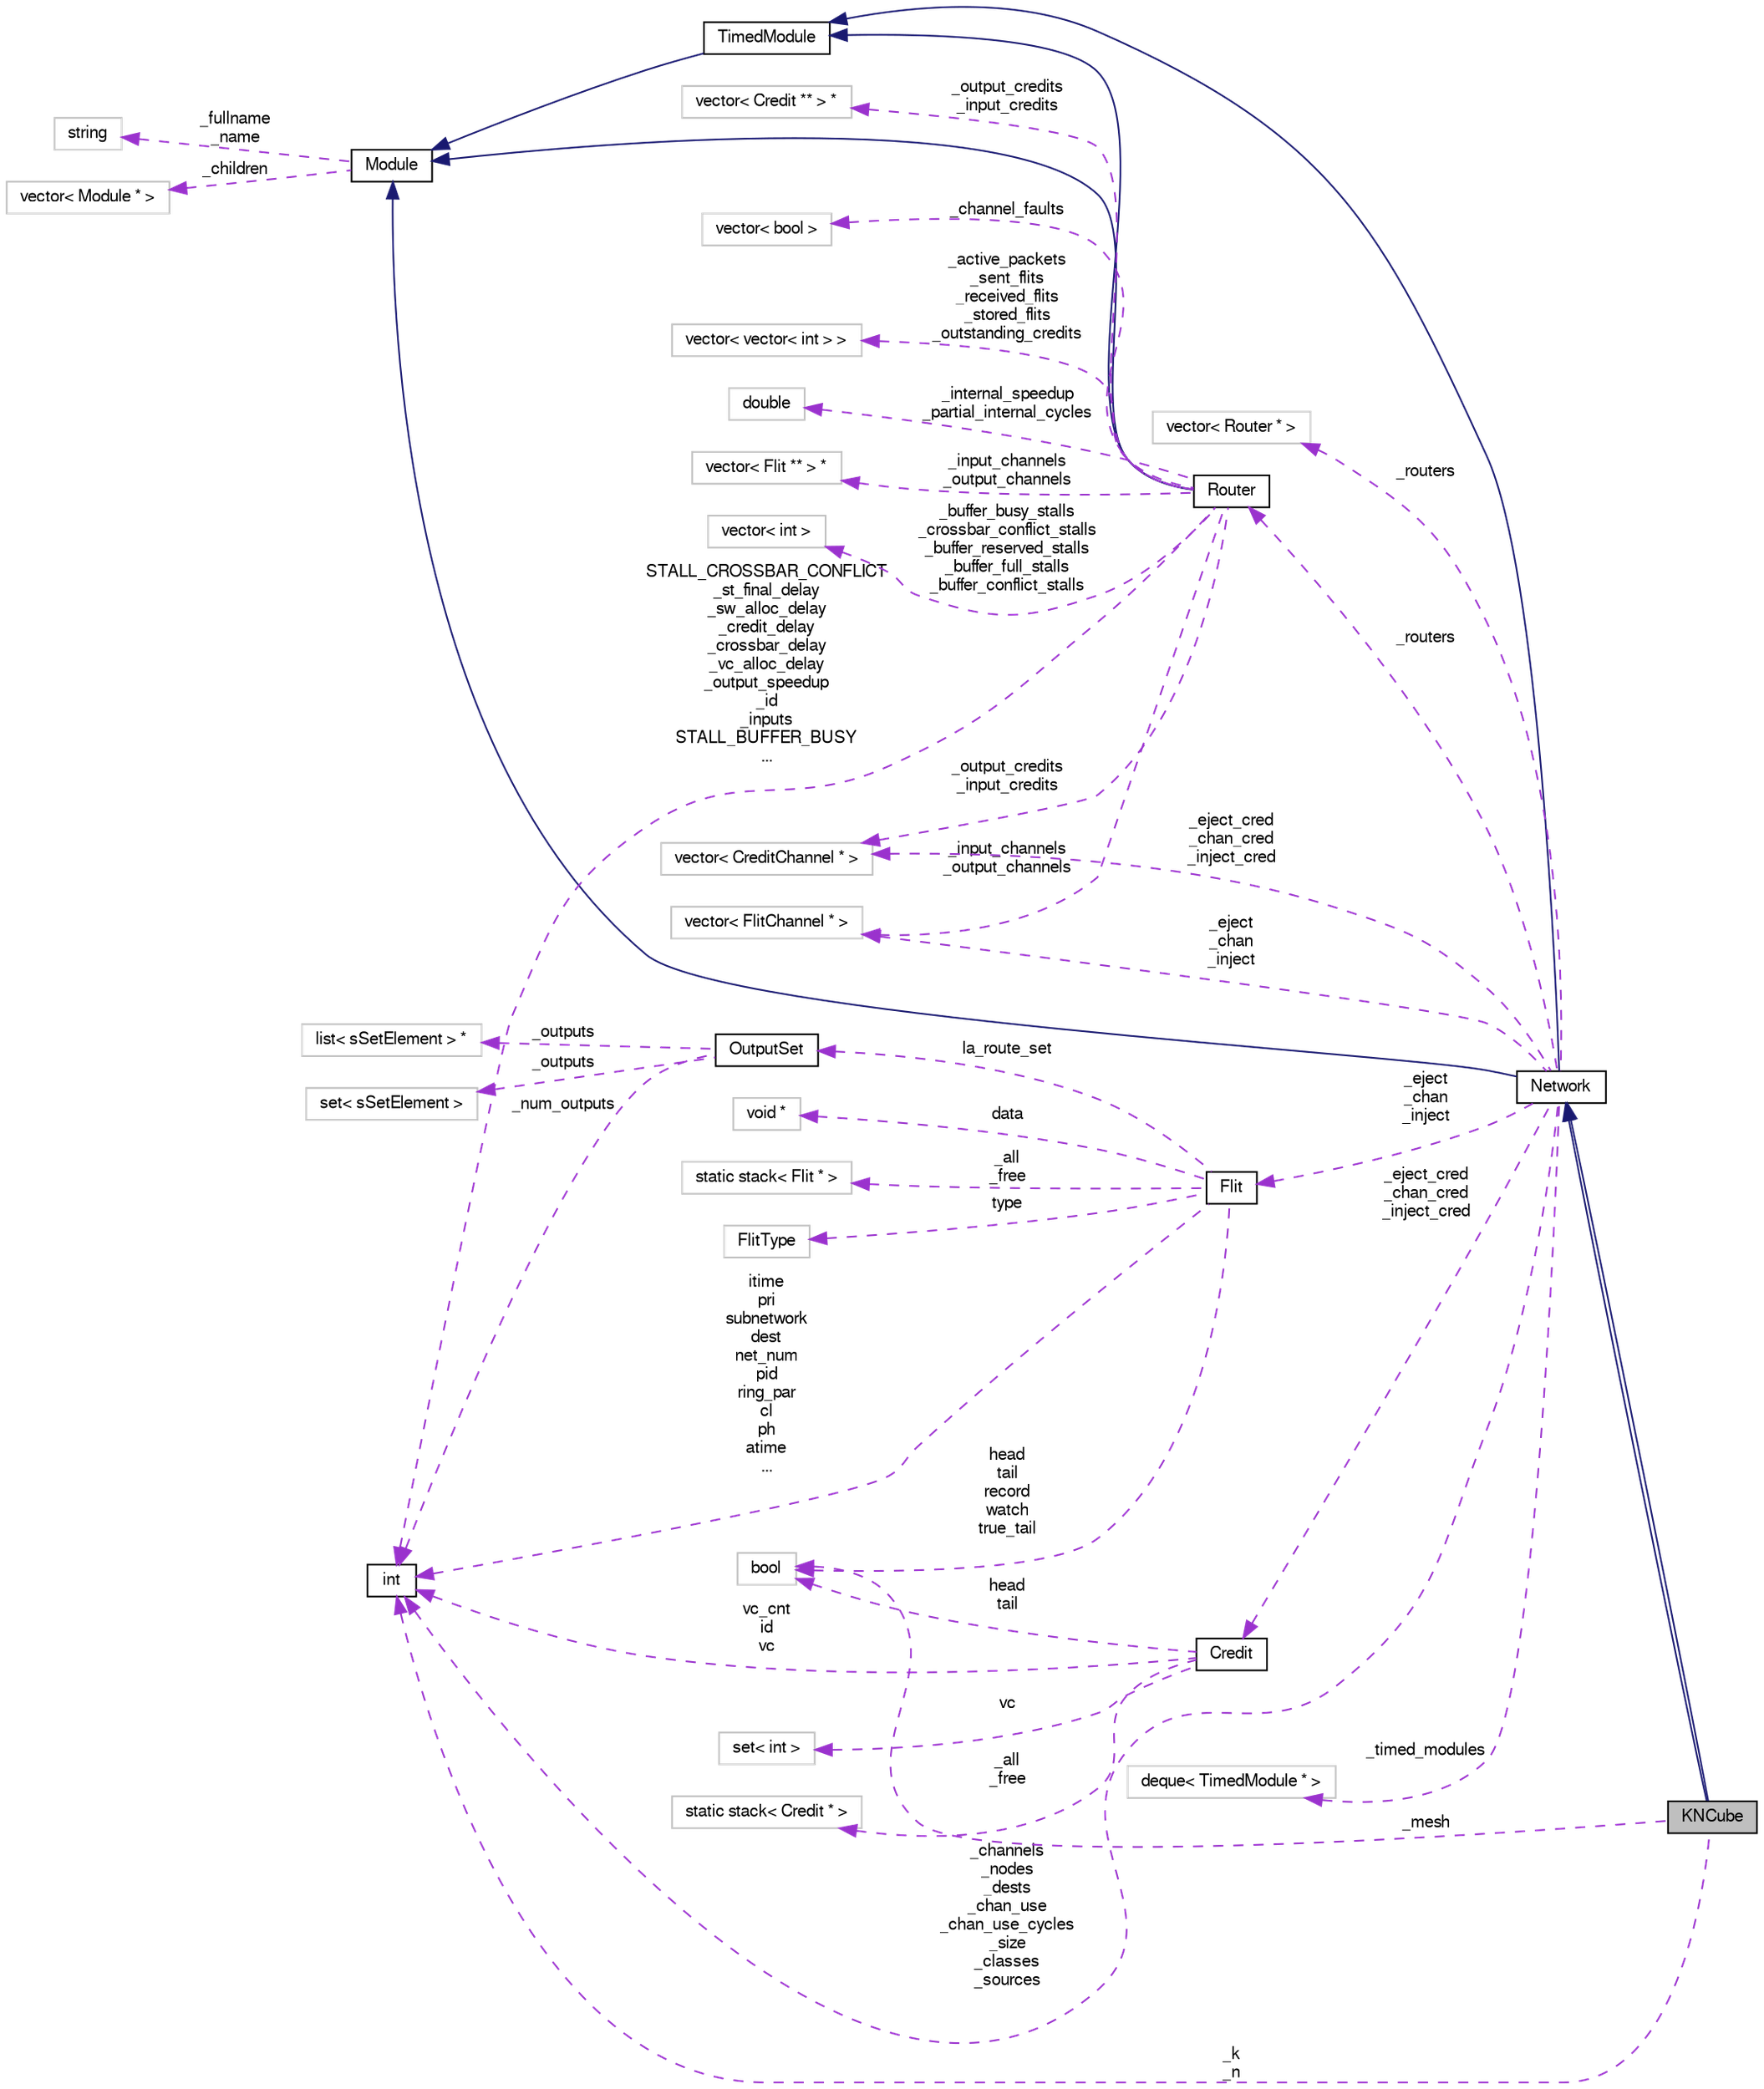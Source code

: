 digraph G
{
  bgcolor="transparent";
  edge [fontname="FreeSans",fontsize="10",labelfontname="FreeSans",labelfontsize="10"];
  node [fontname="FreeSans",fontsize="10",shape=record];
  rankdir=LR;
  Node1 [label="KNCube",height=0.2,width=0.4,color="black", fillcolor="grey75", style="filled" fontcolor="black"];
  Node2 -> Node1 [dir=back,color="midnightblue",fontsize="10",style="solid",fontname="FreeSans"];
  Node2 [label="Network",height=0.2,width=0.4,color="black",URL="$classNetwork.html"];
  Node3 -> Node2 [dir=back,color="midnightblue",fontsize="10",style="solid",fontname="FreeSans"];
  Node3 [label="TimedModule",height=0.2,width=0.4,color="black",URL="$classTimedModule.html"];
  Node4 -> Node3 [dir=back,color="midnightblue",fontsize="10",style="solid",fontname="FreeSans"];
  Node4 [label="Module",height=0.2,width=0.4,color="black",URL="$classModule.html"];
  Node5 -> Node4 [dir=back,color="darkorchid3",fontsize="10",style="dashed",label="_fullname\n_name",fontname="FreeSans"];
  Node5 [label="string",height=0.2,width=0.4,color="grey75"];
  Node6 -> Node4 [dir=back,color="darkorchid3",fontsize="10",style="dashed",label="_children",fontname="FreeSans"];
  Node6 [label="vector\< Module * \>",height=0.2,width=0.4,color="grey75"];
  Node4 -> Node2 [dir=back,color="midnightblue",fontsize="10",style="solid",fontname="FreeSans"];
  Node7 -> Node2 [dir=back,color="darkorchid3",fontsize="10",style="dashed",label="_eject\n_chan\n_inject",fontname="FreeSans"];
  Node7 [label="vector\< FlitChannel * \>",height=0.2,width=0.4,color="grey75"];
  Node8 -> Node2 [dir=back,color="darkorchid3",fontsize="10",style="dashed",label="_timed_modules",fontname="FreeSans"];
  Node8 [label="deque\< TimedModule * \>",height=0.2,width=0.4,color="grey75"];
  Node9 -> Node2 [dir=back,color="darkorchid3",fontsize="10",style="dashed",label="_eject_cred\n_chan_cred\n_inject_cred",fontname="FreeSans"];
  Node9 [label="Credit",height=0.2,width=0.4,color="black",URL="$classCredit.html"];
  Node10 -> Node9 [dir=back,color="darkorchid3",fontsize="10",style="dashed",label="_all\n_free",fontname="FreeSans"];
  Node10 [label="static stack\< Credit * \>",height=0.2,width=0.4,color="grey75"];
  Node11 -> Node9 [dir=back,color="darkorchid3",fontsize="10",style="dashed",label="vc",fontname="FreeSans"];
  Node11 [label="set\< int \>",height=0.2,width=0.4,color="grey75"];
  Node12 -> Node9 [dir=back,color="darkorchid3",fontsize="10",style="dashed",label="vc_cnt\nid\nvc",fontname="FreeSans"];
  Node12 [label="int",height=0.2,width=0.4,color="black",URL="$classint.html"];
  Node13 -> Node9 [dir=back,color="darkorchid3",fontsize="10",style="dashed",label="head\ntail",fontname="FreeSans"];
  Node13 [label="bool",height=0.2,width=0.4,color="grey75"];
  Node14 -> Node2 [dir=back,color="darkorchid3",fontsize="10",style="dashed",label="_routers",fontname="FreeSans"];
  Node14 [label="Router",height=0.2,width=0.4,color="black",URL="$classRouter.html"];
  Node3 -> Node14 [dir=back,color="midnightblue",fontsize="10",style="solid",fontname="FreeSans"];
  Node4 -> Node14 [dir=back,color="midnightblue",fontsize="10",style="solid",fontname="FreeSans"];
  Node15 -> Node14 [dir=back,color="darkorchid3",fontsize="10",style="dashed",label="_active_packets\n_sent_flits\n_received_flits\n_stored_flits\n_outstanding_credits",fontname="FreeSans"];
  Node15 [label="vector\< vector\< int \> \>",height=0.2,width=0.4,color="grey75"];
  Node7 -> Node14 [dir=back,color="darkorchid3",fontsize="10",style="dashed",label="_input_channels\n_output_channels",fontname="FreeSans"];
  Node16 -> Node14 [dir=back,color="darkorchid3",fontsize="10",style="dashed",label="_internal_speedup\n_partial_internal_cycles",fontname="FreeSans"];
  Node16 [label="double",height=0.2,width=0.4,color="grey75"];
  Node17 -> Node14 [dir=back,color="darkorchid3",fontsize="10",style="dashed",label="_input_channels\n_output_channels",fontname="FreeSans"];
  Node17 [label="vector\< Flit ** \> *",height=0.2,width=0.4,color="grey75"];
  Node12 -> Node14 [dir=back,color="darkorchid3",fontsize="10",style="dashed",label="STALL_CROSSBAR_CONFLICT\n_st_final_delay\n_sw_alloc_delay\n_credit_delay\n_crossbar_delay\n_vc_alloc_delay\n_output_speedup\n_id\n_inputs\nSTALL_BUFFER_BUSY\n...",fontname="FreeSans"];
  Node18 -> Node14 [dir=back,color="darkorchid3",fontsize="10",style="dashed",label="_buffer_busy_stalls\n_crossbar_conflict_stalls\n_buffer_reserved_stalls\n_buffer_full_stalls\n_buffer_conflict_stalls",fontname="FreeSans"];
  Node18 [label="vector\< int \>",height=0.2,width=0.4,color="grey75"];
  Node19 -> Node14 [dir=back,color="darkorchid3",fontsize="10",style="dashed",label="_output_credits\n_input_credits",fontname="FreeSans"];
  Node19 [label="vector\< CreditChannel * \>",height=0.2,width=0.4,color="grey75"];
  Node20 -> Node14 [dir=back,color="darkorchid3",fontsize="10",style="dashed",label="_output_credits\n_input_credits",fontname="FreeSans"];
  Node20 [label="vector\< Credit ** \> *",height=0.2,width=0.4,color="grey75"];
  Node21 -> Node14 [dir=back,color="darkorchid3",fontsize="10",style="dashed",label="_channel_faults",fontname="FreeSans"];
  Node21 [label="vector\< bool \>",height=0.2,width=0.4,color="grey75"];
  Node22 -> Node2 [dir=back,color="darkorchid3",fontsize="10",style="dashed",label="_routers",fontname="FreeSans"];
  Node22 [label="vector\< Router * \>",height=0.2,width=0.4,color="grey75"];
  Node12 -> Node2 [dir=back,color="darkorchid3",fontsize="10",style="dashed",label="_channels\n_nodes\n_dests\n_chan_use\n_chan_use_cycles\n_size\n_classes\n_sources",fontname="FreeSans"];
  Node19 -> Node2 [dir=back,color="darkorchid3",fontsize="10",style="dashed",label="_eject_cred\n_chan_cred\n_inject_cred",fontname="FreeSans"];
  Node23 -> Node2 [dir=back,color="darkorchid3",fontsize="10",style="dashed",label="_eject\n_chan\n_inject",fontname="FreeSans"];
  Node23 [label="Flit",height=0.2,width=0.4,color="black",URL="$structFlit.html"];
  Node24 -> Node23 [dir=back,color="darkorchid3",fontsize="10",style="dashed",label="_all\n_free",fontname="FreeSans"];
  Node24 [label="static stack\< Flit * \>",height=0.2,width=0.4,color="grey75"];
  Node25 -> Node23 [dir=back,color="darkorchid3",fontsize="10",style="dashed",label="la_route_set",fontname="FreeSans"];
  Node25 [label="OutputSet",height=0.2,width=0.4,color="black",URL="$classOutputSet.html"];
  Node26 -> Node25 [dir=back,color="darkorchid3",fontsize="10",style="dashed",label="_outputs",fontname="FreeSans"];
  Node26 [label="list\< sSetElement \> *",height=0.2,width=0.4,color="grey75"];
  Node12 -> Node25 [dir=back,color="darkorchid3",fontsize="10",style="dashed",label="_num_outputs",fontname="FreeSans"];
  Node27 -> Node25 [dir=back,color="darkorchid3",fontsize="10",style="dashed",label="_outputs",fontname="FreeSans"];
  Node27 [label="set\< sSetElement \>",height=0.2,width=0.4,color="grey75"];
  Node12 -> Node23 [dir=back,color="darkorchid3",fontsize="10",style="dashed",label="itime\npri\nsubnetwork\ndest\nnet_num\npid\nring_par\ncl\nph\natime\n...",fontname="FreeSans"];
  Node13 -> Node23 [dir=back,color="darkorchid3",fontsize="10",style="dashed",label="head\ntail\nrecord\nwatch\ntrue_tail",fontname="FreeSans"];
  Node28 -> Node23 [dir=back,color="darkorchid3",fontsize="10",style="dashed",label="type",fontname="FreeSans"];
  Node28 [label="FlitType",height=0.2,width=0.4,color="grey75"];
  Node29 -> Node23 [dir=back,color="darkorchid3",fontsize="10",style="dashed",label="data",fontname="FreeSans"];
  Node29 [label="void *",height=0.2,width=0.4,color="grey75"];
  Node2 -> Node1 [dir=back,color="midnightblue",fontsize="10",style="solid",fontname="FreeSans"];
  Node12 -> Node1 [dir=back,color="darkorchid3",fontsize="10",style="dashed",label="_k\n_n",fontname="FreeSans"];
  Node13 -> Node1 [dir=back,color="darkorchid3",fontsize="10",style="dashed",label="_mesh",fontname="FreeSans"];
}
